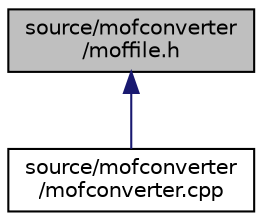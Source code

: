 digraph "source/mofconverter/moffile.h"
{
  edge [fontname="Helvetica",fontsize="10",labelfontname="Helvetica",labelfontsize="10"];
  node [fontname="Helvetica",fontsize="10",shape=record];
  Node1 [label="source/mofconverter\l/moffile.h",height=0.2,width=0.4,color="black", fillcolor="grey75", style="filled", fontcolor="black"];
  Node1 -> Node2 [dir="back",color="midnightblue",fontsize="10",style="solid",fontname="Helvetica"];
  Node2 [label="source/mofconverter\l/mofconverter.cpp",height=0.2,width=0.4,color="black", fillcolor="white", style="filled",URL="$mofconverter_8cpp.html"];
}

